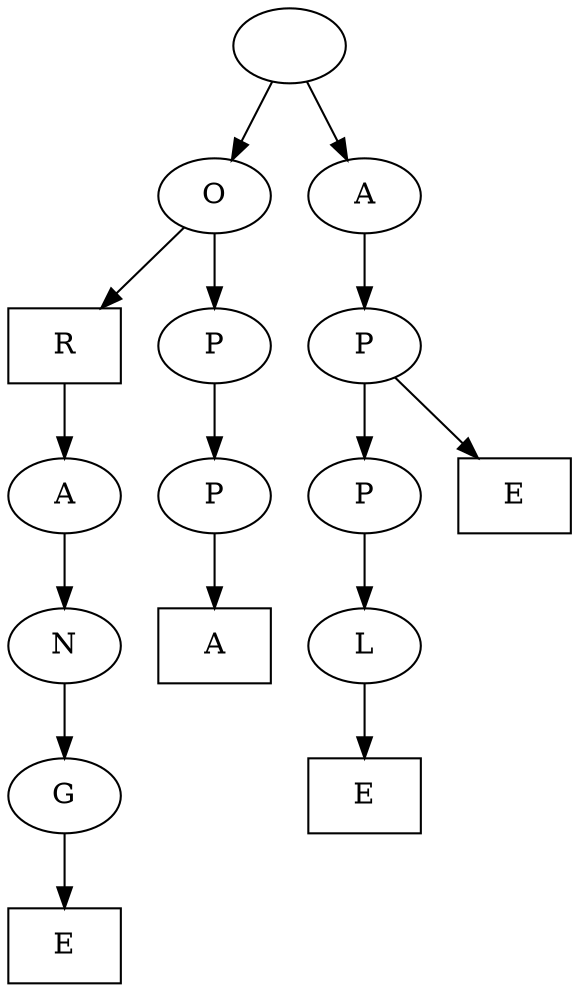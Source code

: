 digraph {
    a [label=""];
    b [label="O"];
    c [label="R", shape=box];
    d [label="A"];
    e [label="N"];
    f [label="G"];
    g [label="E", shape=box];
    h [label="P"];
    i [label="P"];
    j [label="A", shape=box];
    k [label="A"];
    l [label="P"];
    m [label="P"];
    n [label="L"];
    o [label="E", shape=box];
    p [label="E", shape=box];
    f -> g;
    e -> f;
    d -> e;
    c -> d;
    b -> c;
    i -> j;
    h -> i;
    b -> h;
    a -> b;
    n -> o;
    m -> n;
    l -> m;
    l -> p;
    k -> l;
    a -> k;
}
